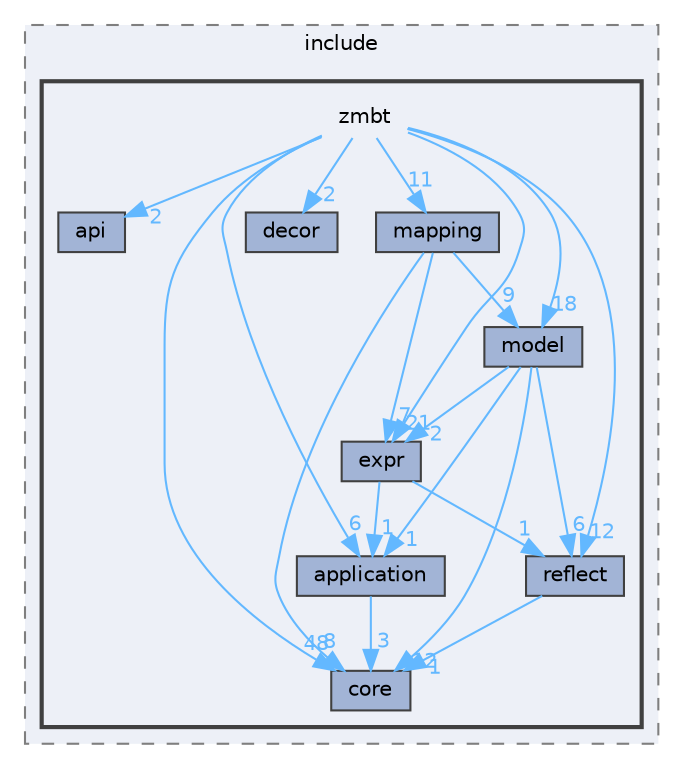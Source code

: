 digraph "zmbt-framework/zmbt-framework/backends/cxx/include/zmbt"
{
 // LATEX_PDF_SIZE
  bgcolor="transparent";
  edge [fontname=Helvetica,fontsize=10,labelfontname=Helvetica,labelfontsize=10];
  node [fontname=Helvetica,fontsize=10,shape=box,height=0.2,width=0.4];
  compound=true
  subgraph clusterdir_33cabc3ab2bb40d6ea24a24cae2f30b8 {
    graph [ bgcolor="#edf0f7", pencolor="grey50", label="include", fontname=Helvetica,fontsize=10 style="filled,dashed", URL="dir_33cabc3ab2bb40d6ea24a24cae2f30b8.html",tooltip=""]
  subgraph clusterdir_2115e3e51895e4107b806d6d2319263e {
    graph [ bgcolor="#edf0f7", pencolor="grey25", label="", fontname=Helvetica,fontsize=10 style="filled,bold", URL="dir_2115e3e51895e4107b806d6d2319263e.html",tooltip=""]
    dir_2115e3e51895e4107b806d6d2319263e [shape=plaintext, label="zmbt"];
  dir_dac1628bc1b9dc0b2ecee59f2dfa09f4 [label="api", fillcolor="#a2b4d6", color="grey25", style="filled", URL="dir_dac1628bc1b9dc0b2ecee59f2dfa09f4.html",tooltip=""];
  dir_0cc19fbf7340471280b165ed90304d9a [label="application", fillcolor="#a2b4d6", color="grey25", style="filled", URL="dir_0cc19fbf7340471280b165ed90304d9a.html",tooltip=""];
  dir_1dfd3566c4a6f6e15f69daa4a04e2d4f [label="core", fillcolor="#a2b4d6", color="grey25", style="filled", URL="dir_1dfd3566c4a6f6e15f69daa4a04e2d4f.html",tooltip=""];
  dir_23db209f70f961198fdaea8adff9f278 [label="decor", fillcolor="#a2b4d6", color="grey25", style="filled", URL="dir_23db209f70f961198fdaea8adff9f278.html",tooltip=""];
  dir_5ca6873c4d246ae1a35f5fe5ff3edd5d [label="expr", fillcolor="#a2b4d6", color="grey25", style="filled", URL="dir_5ca6873c4d246ae1a35f5fe5ff3edd5d.html",tooltip=""];
  dir_84d9d905044f75949470ced2679fed92 [label="mapping", fillcolor="#a2b4d6", color="grey25", style="filled", URL="dir_84d9d905044f75949470ced2679fed92.html",tooltip=""];
  dir_b97e8e9bc83032fe6d4e26779db64c76 [label="model", fillcolor="#a2b4d6", color="grey25", style="filled", URL="dir_b97e8e9bc83032fe6d4e26779db64c76.html",tooltip=""];
  dir_44621b39643a5ee7797a55bb572a295f [label="reflect", fillcolor="#a2b4d6", color="grey25", style="filled", URL="dir_44621b39643a5ee7797a55bb572a295f.html",tooltip=""];
  }
  }
  dir_2115e3e51895e4107b806d6d2319263e->dir_0cc19fbf7340471280b165ed90304d9a [headlabel="6", labeldistance=1.5 headhref="dir_000011_000001.html" href="dir_000011_000001.html" color="steelblue1" fontcolor="steelblue1"];
  dir_2115e3e51895e4107b806d6d2319263e->dir_1dfd3566c4a6f6e15f69daa4a04e2d4f [headlabel="48", labeldistance=1.5 headhref="dir_000011_000003.html" href="dir_000011_000003.html" color="steelblue1" fontcolor="steelblue1"];
  dir_2115e3e51895e4107b806d6d2319263e->dir_23db209f70f961198fdaea8adff9f278 [headlabel="2", labeldistance=1.5 headhref="dir_000011_000005.html" href="dir_000011_000005.html" color="steelblue1" fontcolor="steelblue1"];
  dir_2115e3e51895e4107b806d6d2319263e->dir_44621b39643a5ee7797a55bb572a295f [headlabel="12", labeldistance=1.5 headhref="dir_000011_000010.html" href="dir_000011_000010.html" color="steelblue1" fontcolor="steelblue1"];
  dir_2115e3e51895e4107b806d6d2319263e->dir_5ca6873c4d246ae1a35f5fe5ff3edd5d [headlabel="21", labeldistance=1.5 headhref="dir_000011_000006.html" href="dir_000011_000006.html" color="steelblue1" fontcolor="steelblue1"];
  dir_2115e3e51895e4107b806d6d2319263e->dir_84d9d905044f75949470ced2679fed92 [headlabel="11", labeldistance=1.5 headhref="dir_000011_000008.html" href="dir_000011_000008.html" color="steelblue1" fontcolor="steelblue1"];
  dir_2115e3e51895e4107b806d6d2319263e->dir_b97e8e9bc83032fe6d4e26779db64c76 [headlabel="18", labeldistance=1.5 headhref="dir_000011_000009.html" href="dir_000011_000009.html" color="steelblue1" fontcolor="steelblue1"];
  dir_2115e3e51895e4107b806d6d2319263e->dir_dac1628bc1b9dc0b2ecee59f2dfa09f4 [headlabel="2", labeldistance=1.5 headhref="dir_000011_000000.html" href="dir_000011_000000.html" color="steelblue1" fontcolor="steelblue1"];
  dir_0cc19fbf7340471280b165ed90304d9a->dir_1dfd3566c4a6f6e15f69daa4a04e2d4f [headlabel="3", labeldistance=1.5 headhref="dir_000001_000003.html" href="dir_000001_000003.html" color="steelblue1" fontcolor="steelblue1"];
  dir_5ca6873c4d246ae1a35f5fe5ff3edd5d->dir_0cc19fbf7340471280b165ed90304d9a [headlabel="1", labeldistance=1.5 headhref="dir_000006_000001.html" href="dir_000006_000001.html" color="steelblue1" fontcolor="steelblue1"];
  dir_5ca6873c4d246ae1a35f5fe5ff3edd5d->dir_44621b39643a5ee7797a55bb572a295f [headlabel="1", labeldistance=1.5 headhref="dir_000006_000010.html" href="dir_000006_000010.html" color="steelblue1" fontcolor="steelblue1"];
  dir_84d9d905044f75949470ced2679fed92->dir_1dfd3566c4a6f6e15f69daa4a04e2d4f [headlabel="8", labeldistance=1.5 headhref="dir_000008_000003.html" href="dir_000008_000003.html" color="steelblue1" fontcolor="steelblue1"];
  dir_84d9d905044f75949470ced2679fed92->dir_5ca6873c4d246ae1a35f5fe5ff3edd5d [headlabel="7", labeldistance=1.5 headhref="dir_000008_000006.html" href="dir_000008_000006.html" color="steelblue1" fontcolor="steelblue1"];
  dir_84d9d905044f75949470ced2679fed92->dir_b97e8e9bc83032fe6d4e26779db64c76 [headlabel="9", labeldistance=1.5 headhref="dir_000008_000009.html" href="dir_000008_000009.html" color="steelblue1" fontcolor="steelblue1"];
  dir_b97e8e9bc83032fe6d4e26779db64c76->dir_0cc19fbf7340471280b165ed90304d9a [headlabel="1", labeldistance=1.5 headhref="dir_000009_000001.html" href="dir_000009_000001.html" color="steelblue1" fontcolor="steelblue1"];
  dir_b97e8e9bc83032fe6d4e26779db64c76->dir_1dfd3566c4a6f6e15f69daa4a04e2d4f [headlabel="12", labeldistance=1.5 headhref="dir_000009_000003.html" href="dir_000009_000003.html" color="steelblue1" fontcolor="steelblue1"];
  dir_b97e8e9bc83032fe6d4e26779db64c76->dir_44621b39643a5ee7797a55bb572a295f [headlabel="6", labeldistance=1.5 headhref="dir_000009_000010.html" href="dir_000009_000010.html" color="steelblue1" fontcolor="steelblue1"];
  dir_b97e8e9bc83032fe6d4e26779db64c76->dir_5ca6873c4d246ae1a35f5fe5ff3edd5d [headlabel="2", labeldistance=1.5 headhref="dir_000009_000006.html" href="dir_000009_000006.html" color="steelblue1" fontcolor="steelblue1"];
  dir_44621b39643a5ee7797a55bb572a295f->dir_1dfd3566c4a6f6e15f69daa4a04e2d4f [headlabel="1", labeldistance=1.5 headhref="dir_000010_000003.html" href="dir_000010_000003.html" color="steelblue1" fontcolor="steelblue1"];
}
